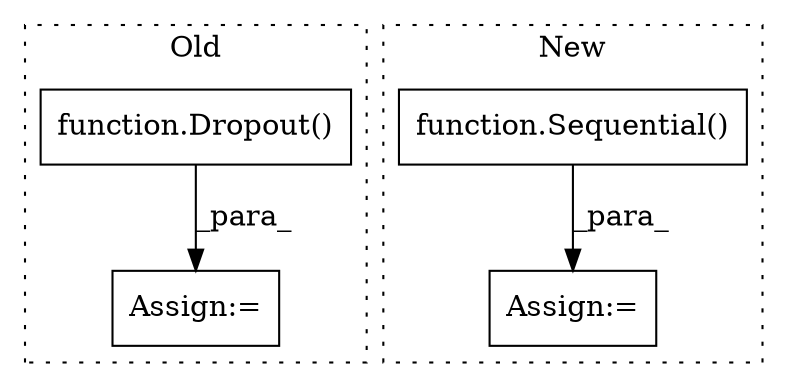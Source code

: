 digraph G {
subgraph cluster0 {
1 [label="function.Dropout()" a="75" s="1651,1666" l="8,1" shape="box"];
4 [label="Assign:=" a="68" s="1648" l="3" shape="box"];
label = "Old";
style="dotted";
}
subgraph cluster1 {
2 [label="function.Sequential()" a="75" s="1350,1362" l="11,19" shape="box"];
3 [label="Assign:=" a="68" s="1347" l="3" shape="box"];
label = "New";
style="dotted";
}
1 -> 4 [label="_para_"];
2 -> 3 [label="_para_"];
}